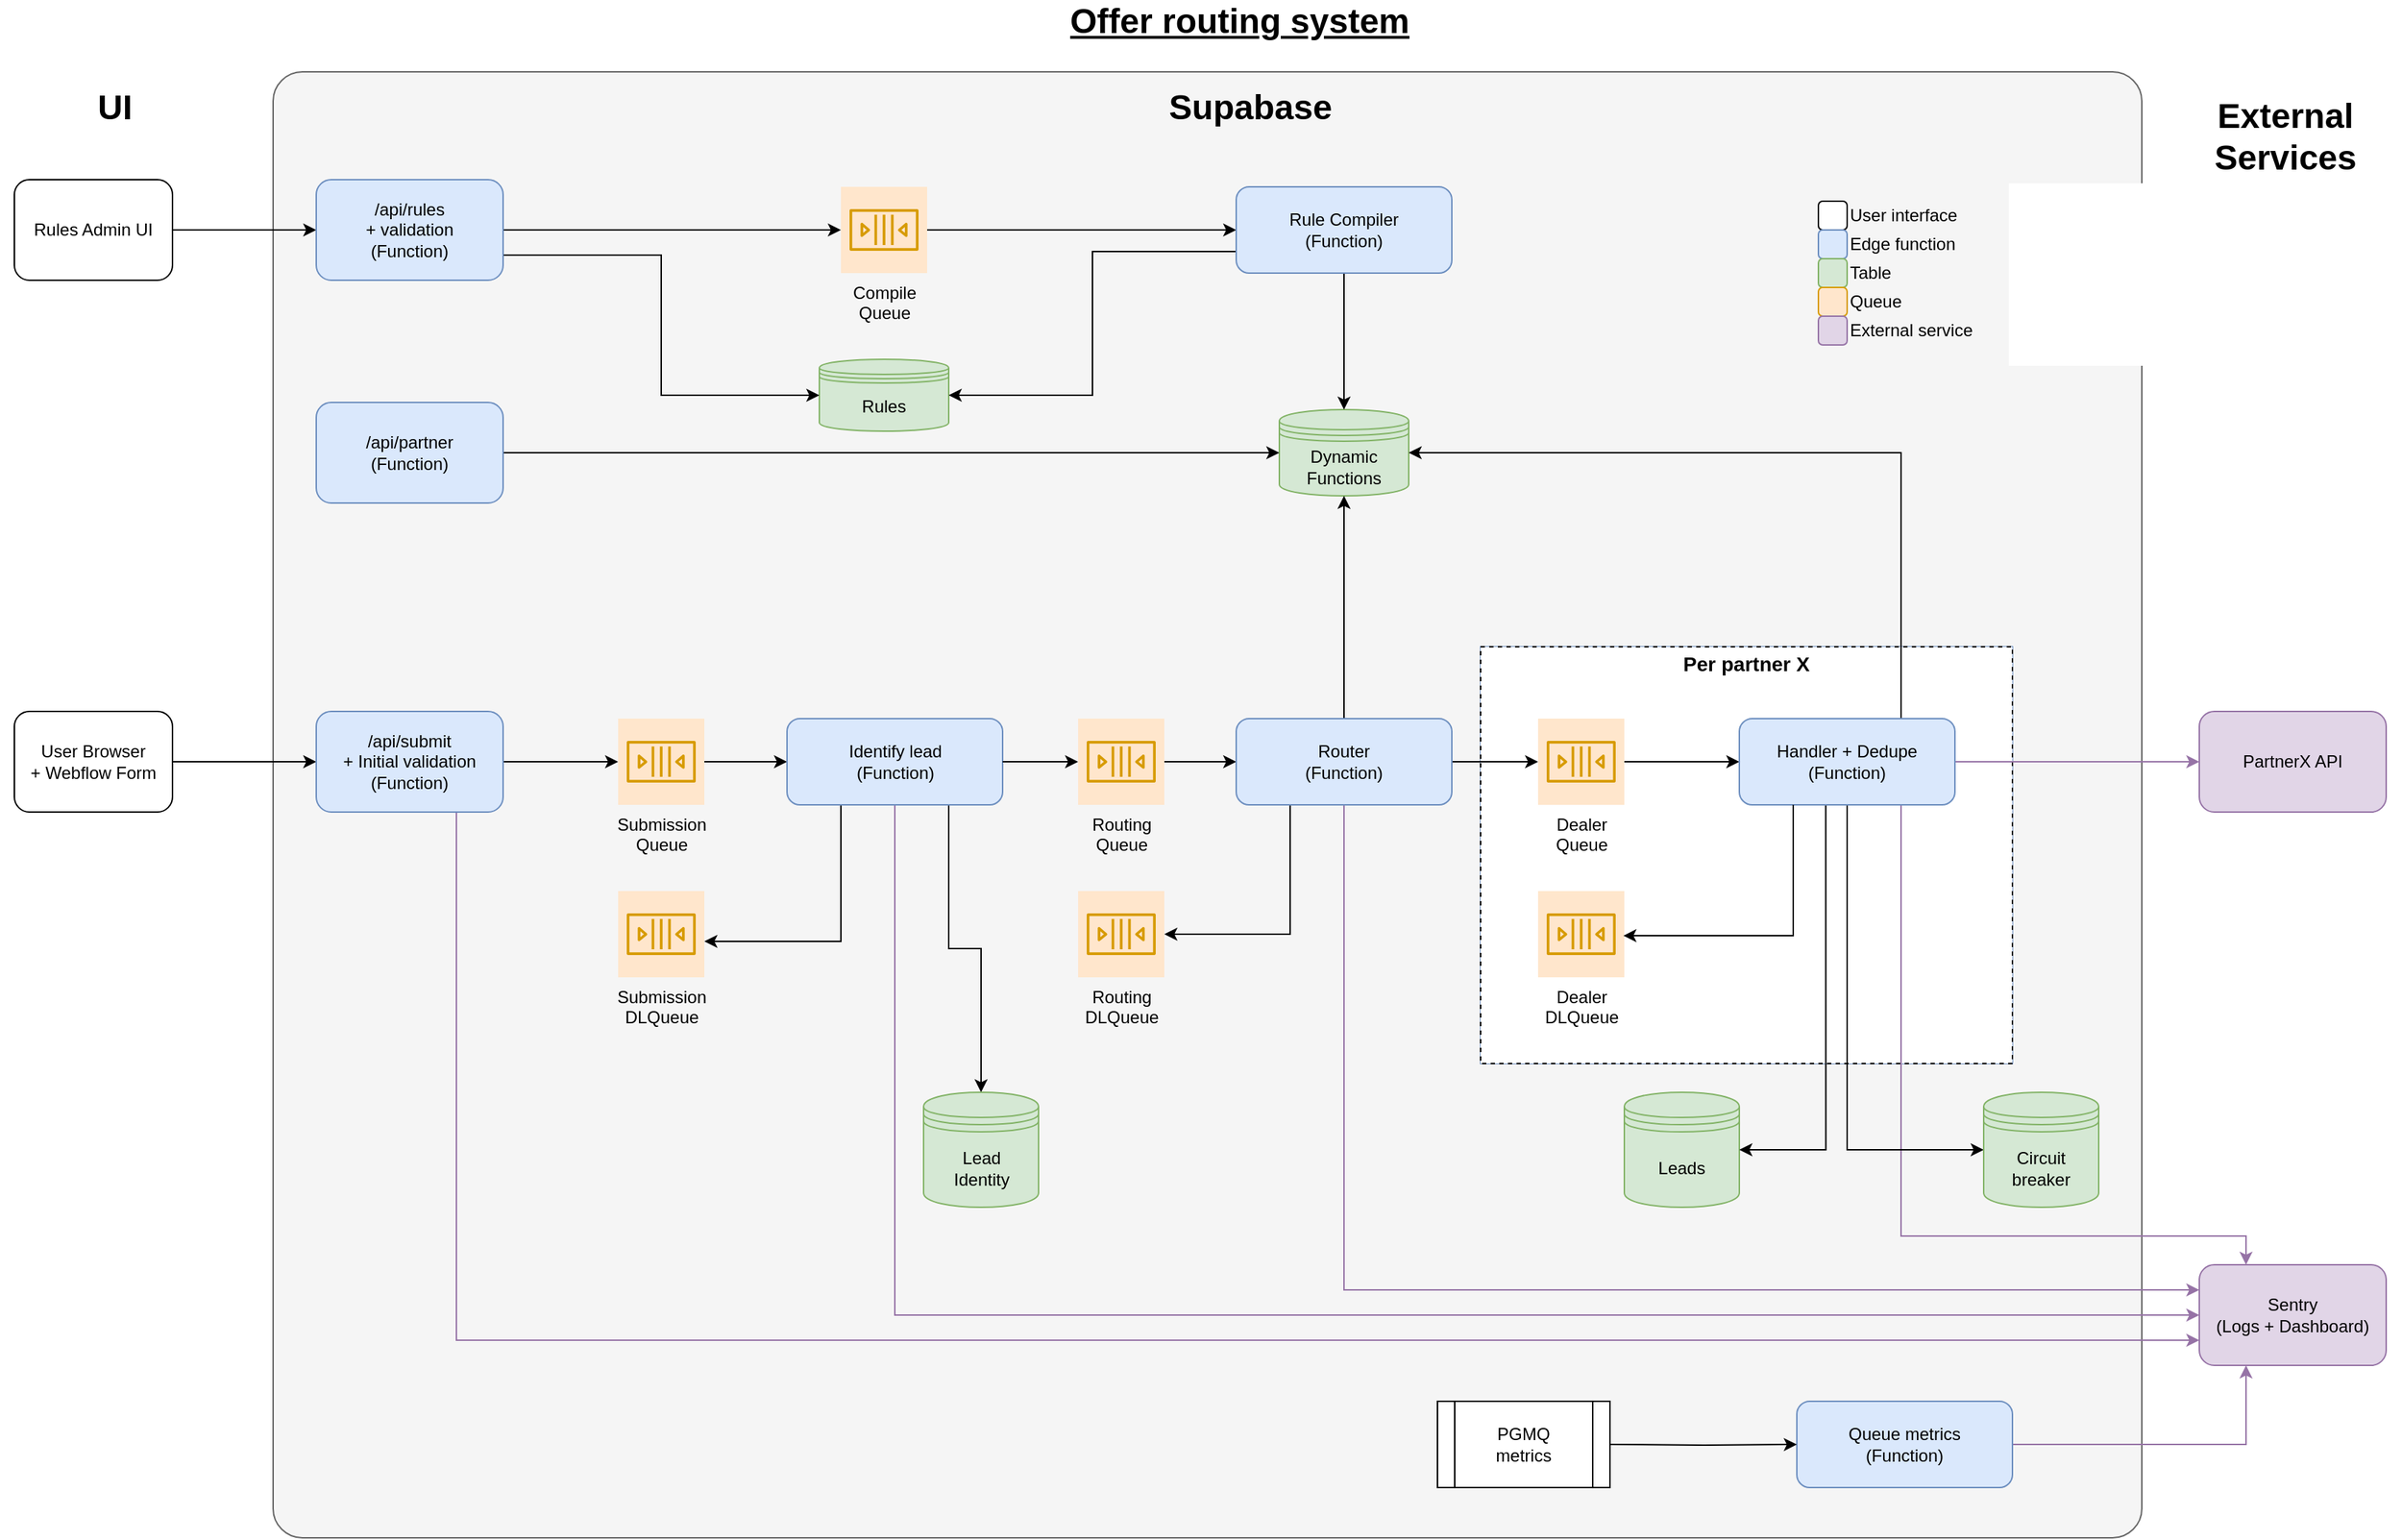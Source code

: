 <mxfile>
    <diagram name="Page-1" id="9eDeHBoRNc1jH9MRTDb2">
        <mxGraphModel dx="3625" dy="1785" grid="1" gridSize="10" guides="1" tooltips="1" connect="1" arrows="1" fold="1" page="1" pageScale="1" pageWidth="850" pageHeight="1100" math="0" shadow="0">
            <root>
                <mxCell id="0"/>
                <mxCell id="1" parent="0"/>
                <mxCell id="FHG9pHrHQT706ERKXKWO-1" value="" style="rounded=1;whiteSpace=wrap;html=1;arcSize=2;fillColor=#f5f5f5;fontColor=#333333;strokeColor=#666666;movable=0;resizable=0;rotatable=0;deletable=0;editable=0;locked=1;connectable=0;" parent="1" vertex="1">
                    <mxGeometry x="200" y="60" width="1300" height="1020" as="geometry"/>
                </mxCell>
                <mxCell id="FHG9pHrHQT706ERKXKWO-2" value="" style="group;fillColor=#dae8fc;strokeColor=#6c8ebf;" parent="1" vertex="1" connectable="0">
                    <mxGeometry x="1040" y="460" width="370" height="290" as="geometry"/>
                </mxCell>
                <mxCell id="FHG9pHrHQT706ERKXKWO-3" value="" style="rounded=0;whiteSpace=wrap;html=1;dashed=1;" parent="FHG9pHrHQT706ERKXKWO-2" vertex="1">
                    <mxGeometry width="370" height="290" as="geometry"/>
                </mxCell>
                <mxCell id="FHG9pHrHQT706ERKXKWO-4" value="Per partner X" style="text;html=1;align=center;verticalAlign=middle;whiteSpace=wrap;rounded=0;fontStyle=1;fontSize=14;" parent="FHG9pHrHQT706ERKXKWO-2" vertex="1">
                    <mxGeometry width="370" height="24.857" as="geometry"/>
                </mxCell>
                <mxCell id="FHG9pHrHQT706ERKXKWO-5" style="edgeStyle=orthogonalEdgeStyle;rounded=0;orthogonalLoop=1;jettySize=auto;html=1;exitX=1;exitY=0.5;exitDx=0;exitDy=0;entryX=0;entryY=0.5;entryDx=0;entryDy=0;" parent="1" source="FHG9pHrHQT706ERKXKWO-6" target="FHG9pHrHQT706ERKXKWO-10" edge="1">
                    <mxGeometry relative="1" as="geometry"/>
                </mxCell>
                <mxCell id="FHG9pHrHQT706ERKXKWO-6" value="User Browser&#xa;+ Webflow Form" style="rounded=1;whiteSpace=wrap;html=1;fontSize=12;" parent="1" vertex="1">
                    <mxGeometry x="20" y="505" width="110" height="70" as="geometry"/>
                </mxCell>
                <mxCell id="FHG9pHrHQT706ERKXKWO-7" style="rounded=0;orthogonalLoop=1;jettySize=auto;html=1;exitX=1;exitY=0.5;exitDx=0;exitDy=0;" parent="1" source="FHG9pHrHQT706ERKXKWO-10" target="FHG9pHrHQT706ERKXKWO-20" edge="1">
                    <mxGeometry relative="1" as="geometry">
                        <mxPoint x="440" y="540" as="targetPoint"/>
                    </mxGeometry>
                </mxCell>
                <mxCell id="FHG9pHrHQT706ERKXKWO-8" style="edgeStyle=orthogonalEdgeStyle;rounded=0;orthogonalLoop=1;jettySize=auto;html=1;exitX=0.75;exitY=1;exitDx=0;exitDy=0;entryX=0;entryY=0.75;entryDx=0;entryDy=0;fillColor=#e1d5e7;strokeColor=#9673a6;" parent="1" source="FHG9pHrHQT706ERKXKWO-10" target="FHG9pHrHQT706ERKXKWO-14" edge="1">
                    <mxGeometry relative="1" as="geometry"/>
                </mxCell>
                <mxCell id="FHG9pHrHQT706ERKXKWO-10" value="/api/submit&lt;div&gt;+ Initial validation&lt;br&gt;&lt;div&gt;(Function)&lt;/div&gt;&lt;/div&gt;" style="rounded=1;whiteSpace=wrap;html=1;fontSize=12;fillColor=#dae8fc;strokeColor=#6c8ebf;" parent="1" vertex="1">
                    <mxGeometry x="230" y="505" width="130" height="70" as="geometry"/>
                </mxCell>
                <mxCell id="FHG9pHrHQT706ERKXKWO-11" value="Leads" style="shape=datastore;whiteSpace=wrap;html=1;fontSize=12;fillColor=#d5e8d4;strokeColor=#82b366;" parent="1" vertex="1">
                    <mxGeometry x="1140" y="770" width="80" height="80" as="geometry"/>
                </mxCell>
                <mxCell id="FHG9pHrHQT706ERKXKWO-12" style="rounded=0;orthogonalLoop=1;jettySize=auto;html=1;entryX=0;entryY=0.5;entryDx=0;entryDy=0;" parent="1" source="FHG9pHrHQT706ERKXKWO-20" target="FHG9pHrHQT706ERKXKWO-19" edge="1">
                    <mxGeometry relative="1" as="geometry">
                        <mxPoint x="590" y="540" as="sourcePoint"/>
                    </mxGeometry>
                </mxCell>
                <mxCell id="FHG9pHrHQT706ERKXKWO-13" value="PartnerX API" style="rounded=1;whiteSpace=wrap;html=1;fontSize=12;fillColor=#e1d5e7;strokeColor=#9673a6;" parent="1" vertex="1">
                    <mxGeometry x="1540" y="505" width="130" height="70" as="geometry"/>
                </mxCell>
                <mxCell id="FHG9pHrHQT706ERKXKWO-14" value="Sentry&lt;div&gt;(Logs + Dashboard)&lt;/div&gt;" style="rounded=1;whiteSpace=wrap;html=1;fillColor=#e1d5e7;strokeColor=#9673a6;fontSize=12" parent="1" vertex="1">
                    <mxGeometry x="1540" y="890" width="130" height="70" as="geometry"/>
                </mxCell>
                <mxCell id="FHG9pHrHQT706ERKXKWO-15" style="edgeStyle=orthogonalEdgeStyle;rounded=0;orthogonalLoop=1;jettySize=auto;html=1;exitX=0.25;exitY=1;exitDx=0;exitDy=0;" parent="1" source="FHG9pHrHQT706ERKXKWO-19" target="FHG9pHrHQT706ERKXKWO-21" edge="1">
                    <mxGeometry relative="1" as="geometry">
                        <Array as="points">
                            <mxPoint x="595" y="665"/>
                        </Array>
                    </mxGeometry>
                </mxCell>
                <mxCell id="FHG9pHrHQT706ERKXKWO-16" style="edgeStyle=orthogonalEdgeStyle;rounded=0;orthogonalLoop=1;jettySize=auto;html=1;exitX=1;exitY=0.5;exitDx=0;exitDy=0;" parent="1" source="FHG9pHrHQT706ERKXKWO-53" target="FHG9pHrHQT706ERKXKWO-35" edge="1">
                    <mxGeometry relative="1" as="geometry"/>
                </mxCell>
                <mxCell id="FHG9pHrHQT706ERKXKWO-17" style="edgeStyle=orthogonalEdgeStyle;rounded=0;orthogonalLoop=1;jettySize=auto;html=1;exitX=0.5;exitY=1;exitDx=0;exitDy=0;entryX=0;entryY=0.5;entryDx=0;entryDy=0;fillColor=#e1d5e7;strokeColor=#9673a6;" parent="1" source="FHG9pHrHQT706ERKXKWO-19" target="FHG9pHrHQT706ERKXKWO-14" edge="1">
                    <mxGeometry relative="1" as="geometry"/>
                </mxCell>
                <mxCell id="FHG9pHrHQT706ERKXKWO-18" style="edgeStyle=orthogonalEdgeStyle;rounded=0;orthogonalLoop=1;jettySize=auto;html=1;exitX=0.75;exitY=1;exitDx=0;exitDy=0;entryX=0.5;entryY=0;entryDx=0;entryDy=0;" parent="1" source="FHG9pHrHQT706ERKXKWO-19" target="FHG9pHrHQT706ERKXKWO-48" edge="1">
                    <mxGeometry relative="1" as="geometry"/>
                </mxCell>
                <mxCell id="FHG9pHrHQT706ERKXKWO-19" value="Identify lead&lt;div&gt;(Function)&lt;/div&gt;" style="rounded=1;whiteSpace=wrap;html=1;fillColor=#dae8fc;strokeColor=#6c8ebf;" parent="1" vertex="1">
                    <mxGeometry x="557.5" y="510" width="150" height="60" as="geometry"/>
                </mxCell>
                <mxCell id="FHG9pHrHQT706ERKXKWO-20" value="Submission&lt;div&gt;Queue&lt;/div&gt;" style="sketch=0;outlineConnect=0;strokeColor=#d79b00;fillColor=#ffe6cc;dashed=0;verticalLabelPosition=bottom;verticalAlign=top;align=center;html=1;fontSize=12;fontStyle=0;aspect=fixed;shape=mxgraph.aws4.resourceIcon;resIcon=mxgraph.aws4.queue;" parent="1" vertex="1">
                    <mxGeometry x="440" y="510" width="60" height="60" as="geometry"/>
                </mxCell>
                <mxCell id="FHG9pHrHQT706ERKXKWO-21" value="Submission&lt;div&gt;DLQueue&lt;/div&gt;" style="sketch=0;outlineConnect=0;strokeColor=#d79b00;fillColor=#ffe6cc;dashed=0;verticalLabelPosition=bottom;verticalAlign=top;align=center;html=1;fontSize=12;fontStyle=0;aspect=fixed;shape=mxgraph.aws4.resourceIcon;resIcon=mxgraph.aws4.queue;" parent="1" vertex="1">
                    <mxGeometry x="440" y="630" width="60" height="60" as="geometry"/>
                </mxCell>
                <mxCell id="FHG9pHrHQT706ERKXKWO-22" value="Rules" style="shape=datastore;whiteSpace=wrap;html=1;fontSize=12;fillColor=#d5e8d4;strokeColor=#82b366;" parent="1" vertex="1">
                    <mxGeometry x="580" y="260" width="90" height="50" as="geometry"/>
                </mxCell>
                <mxCell id="FHG9pHrHQT706ERKXKWO-23" style="edgeStyle=orthogonalEdgeStyle;rounded=0;orthogonalLoop=1;jettySize=auto;html=1;exitX=1;exitY=0.5;exitDx=0;exitDy=0;entryX=0;entryY=0.5;entryDx=0;entryDy=0;" parent="1" source="FHG9pHrHQT706ERKXKWO-24" target="FHG9pHrHQT706ERKXKWO-27" edge="1">
                    <mxGeometry relative="1" as="geometry"/>
                </mxCell>
                <mxCell id="FHG9pHrHQT706ERKXKWO-24" value="Rules Admin UI" style="rounded=1;whiteSpace=wrap;html=1;fontSize=12;" parent="1" vertex="1">
                    <mxGeometry x="20" y="135" width="110" height="70" as="geometry"/>
                </mxCell>
                <mxCell id="FHG9pHrHQT706ERKXKWO-25" style="edgeStyle=orthogonalEdgeStyle;rounded=0;orthogonalLoop=1;jettySize=auto;html=1;exitX=1;exitY=0.75;exitDx=0;exitDy=0;entryX=0;entryY=0.5;entryDx=0;entryDy=0;" parent="1" source="FHG9pHrHQT706ERKXKWO-27" target="FHG9pHrHQT706ERKXKWO-22" edge="1">
                    <mxGeometry relative="1" as="geometry"/>
                </mxCell>
                <mxCell id="FHG9pHrHQT706ERKXKWO-26" style="edgeStyle=orthogonalEdgeStyle;rounded=0;orthogonalLoop=1;jettySize=auto;html=1;exitX=1;exitY=0.5;exitDx=0;exitDy=0;" parent="1" source="FHG9pHrHQT706ERKXKWO-27" target="FHG9pHrHQT706ERKXKWO-29" edge="1">
                    <mxGeometry relative="1" as="geometry"/>
                </mxCell>
                <mxCell id="FHG9pHrHQT706ERKXKWO-27" value="/api/rules&lt;div&gt;+ validation&lt;br&gt;&lt;div&gt;(Function)&lt;/div&gt;&lt;/div&gt;" style="rounded=1;whiteSpace=wrap;html=1;fontSize=12;fillColor=#dae8fc;strokeColor=#6c8ebf;" parent="1" vertex="1">
                    <mxGeometry x="230" y="135" width="130" height="70" as="geometry"/>
                </mxCell>
                <mxCell id="FHG9pHrHQT706ERKXKWO-28" style="edgeStyle=orthogonalEdgeStyle;rounded=0;orthogonalLoop=1;jettySize=auto;html=1;entryX=0;entryY=0.5;entryDx=0;entryDy=0;" parent="1" source="FHG9pHrHQT706ERKXKWO-29" target="FHG9pHrHQT706ERKXKWO-33" edge="1">
                    <mxGeometry relative="1" as="geometry"/>
                </mxCell>
                <mxCell id="FHG9pHrHQT706ERKXKWO-29" value="Compile&lt;div&gt;Queue&lt;/div&gt;" style="sketch=0;outlineConnect=0;strokeColor=#d79b00;fillColor=#ffe6cc;dashed=0;verticalLabelPosition=bottom;verticalAlign=top;align=center;html=1;fontSize=12;fontStyle=0;aspect=fixed;shape=mxgraph.aws4.resourceIcon;resIcon=mxgraph.aws4.queue;" parent="1" vertex="1">
                    <mxGeometry x="595" y="140" width="60" height="60" as="geometry"/>
                </mxCell>
                <mxCell id="FHG9pHrHQT706ERKXKWO-30" value="Dynamic&lt;div&gt;Functions&lt;/div&gt;" style="shape=datastore;whiteSpace=wrap;html=1;fontSize=12;fillColor=#d5e8d4;strokeColor=#82b366;" parent="1" vertex="1">
                    <mxGeometry x="900" y="295" width="90" height="60" as="geometry"/>
                </mxCell>
                <mxCell id="FHG9pHrHQT706ERKXKWO-31" style="edgeStyle=orthogonalEdgeStyle;rounded=0;orthogonalLoop=1;jettySize=auto;html=1;exitX=0;exitY=0.75;exitDx=0;exitDy=0;entryX=1;entryY=0.5;entryDx=0;entryDy=0;" parent="1" source="FHG9pHrHQT706ERKXKWO-33" target="FHG9pHrHQT706ERKXKWO-22" edge="1">
                    <mxGeometry relative="1" as="geometry"/>
                </mxCell>
                <mxCell id="FHG9pHrHQT706ERKXKWO-32" style="edgeStyle=orthogonalEdgeStyle;rounded=0;orthogonalLoop=1;jettySize=auto;html=1;exitX=0.5;exitY=1;exitDx=0;exitDy=0;entryX=0.5;entryY=0;entryDx=0;entryDy=0;" parent="1" source="FHG9pHrHQT706ERKXKWO-33" target="FHG9pHrHQT706ERKXKWO-30" edge="1">
                    <mxGeometry relative="1" as="geometry"/>
                </mxCell>
                <mxCell id="FHG9pHrHQT706ERKXKWO-33" value="Rule Compiler&lt;div&gt;(Function)&lt;/div&gt;" style="rounded=1;whiteSpace=wrap;html=1;fillColor=#dae8fc;strokeColor=#6c8ebf;" parent="1" vertex="1">
                    <mxGeometry x="870" y="140" width="150" height="60" as="geometry"/>
                </mxCell>
                <mxCell id="FHG9pHrHQT706ERKXKWO-34" style="edgeStyle=orthogonalEdgeStyle;rounded=0;orthogonalLoop=1;jettySize=auto;html=1;entryX=0;entryY=0.5;entryDx=0;entryDy=0;" parent="1" source="FHG9pHrHQT706ERKXKWO-35" target="FHG9pHrHQT706ERKXKWO-41" edge="1">
                    <mxGeometry relative="1" as="geometry"/>
                </mxCell>
                <mxCell id="FHG9pHrHQT706ERKXKWO-35" value="Dealer&lt;br&gt;&lt;div&gt;Queue&lt;/div&gt;" style="sketch=0;outlineConnect=0;strokeColor=#d79b00;fillColor=#ffe6cc;dashed=0;verticalLabelPosition=bottom;verticalAlign=top;align=center;html=1;fontSize=12;fontStyle=0;aspect=fixed;shape=mxgraph.aws4.resourceIcon;resIcon=mxgraph.aws4.queue;" parent="1" vertex="1">
                    <mxGeometry x="1080" y="510" width="60" height="60" as="geometry"/>
                </mxCell>
                <mxCell id="FHG9pHrHQT706ERKXKWO-36" value="Dealer&lt;br&gt;&lt;div&gt;DLQueue&lt;/div&gt;" style="sketch=0;outlineConnect=0;strokeColor=#d79b00;fillColor=#ffe6cc;dashed=0;verticalLabelPosition=bottom;verticalAlign=top;align=center;html=1;fontSize=12;fontStyle=0;aspect=fixed;shape=mxgraph.aws4.resourceIcon;resIcon=mxgraph.aws4.queue;" parent="1" vertex="1">
                    <mxGeometry x="1080" y="630" width="60" height="60" as="geometry"/>
                </mxCell>
                <mxCell id="FHG9pHrHQT706ERKXKWO-37" style="edgeStyle=orthogonalEdgeStyle;rounded=0;orthogonalLoop=1;jettySize=auto;html=1;exitX=1;exitY=0.5;exitDx=0;exitDy=0;entryX=0;entryY=0.5;entryDx=0;entryDy=0;fillColor=#e1d5e7;strokeColor=#9673a6;" parent="1" source="FHG9pHrHQT706ERKXKWO-41" target="FHG9pHrHQT706ERKXKWO-13" edge="1">
                    <mxGeometry relative="1" as="geometry"/>
                </mxCell>
                <mxCell id="FHG9pHrHQT706ERKXKWO-38" style="edgeStyle=orthogonalEdgeStyle;rounded=0;orthogonalLoop=1;jettySize=auto;html=1;exitX=0.75;exitY=1;exitDx=0;exitDy=0;entryX=0.25;entryY=0;entryDx=0;entryDy=0;fillColor=#e1d5e7;strokeColor=#9673a6;" parent="1" source="FHG9pHrHQT706ERKXKWO-41" target="FHG9pHrHQT706ERKXKWO-14" edge="1">
                    <mxGeometry relative="1" as="geometry">
                        <Array as="points">
                            <mxPoint x="1333" y="870"/>
                            <mxPoint x="1573" y="870"/>
                        </Array>
                    </mxGeometry>
                </mxCell>
                <mxCell id="FHG9pHrHQT706ERKXKWO-39" style="edgeStyle=orthogonalEdgeStyle;rounded=0;orthogonalLoop=1;jettySize=auto;html=1;exitX=0.5;exitY=1;exitDx=0;exitDy=0;entryX=0;entryY=0.5;entryDx=0;entryDy=0;" parent="1" source="FHG9pHrHQT706ERKXKWO-41" target="FHG9pHrHQT706ERKXKWO-56" edge="1">
                    <mxGeometry relative="1" as="geometry"/>
                </mxCell>
                <mxCell id="FHG9pHrHQT706ERKXKWO-40" style="edgeStyle=orthogonalEdgeStyle;rounded=0;orthogonalLoop=1;jettySize=auto;html=1;exitX=0.401;exitY=1.005;exitDx=0;exitDy=0;entryX=1;entryY=0.5;entryDx=0;entryDy=0;exitPerimeter=0;" parent="1" source="FHG9pHrHQT706ERKXKWO-41" target="FHG9pHrHQT706ERKXKWO-11" edge="1">
                    <mxGeometry relative="1" as="geometry"/>
                </mxCell>
                <mxCell id="-AXDvyKxRIpU5BXK8RGJ-16" style="edgeStyle=orthogonalEdgeStyle;rounded=0;orthogonalLoop=1;jettySize=auto;html=1;exitX=0.75;exitY=0;exitDx=0;exitDy=0;entryX=1;entryY=0.5;entryDx=0;entryDy=0;" parent="1" source="FHG9pHrHQT706ERKXKWO-41" target="FHG9pHrHQT706ERKXKWO-30" edge="1">
                    <mxGeometry relative="1" as="geometry"/>
                </mxCell>
                <mxCell id="FHG9pHrHQT706ERKXKWO-41" value="Handler + Dedupe&lt;br&gt;&lt;div&gt;(Function)&lt;/div&gt;" style="rounded=1;whiteSpace=wrap;html=1;fillColor=#dae8fc;strokeColor=#6c8ebf;" parent="1" vertex="1">
                    <mxGeometry x="1220" y="510" width="150" height="60" as="geometry"/>
                </mxCell>
                <mxCell id="FHG9pHrHQT706ERKXKWO-42" style="edgeStyle=orthogonalEdgeStyle;rounded=0;orthogonalLoop=1;jettySize=auto;html=1;exitX=0.25;exitY=1;exitDx=0;exitDy=0;entryX=0.989;entryY=0.517;entryDx=0;entryDy=0;entryPerimeter=0;" parent="1" source="FHG9pHrHQT706ERKXKWO-41" target="FHG9pHrHQT706ERKXKWO-36" edge="1">
                    <mxGeometry relative="1" as="geometry"/>
                </mxCell>
                <mxCell id="FHG9pHrHQT706ERKXKWO-43" value="Offer routing system" style="text;html=1;align=center;verticalAlign=middle;whiteSpace=wrap;rounded=0;fontSize=24;fontStyle=5" parent="1" vertex="1">
                    <mxGeometry x="560" y="10" width="625" height="30" as="geometry"/>
                </mxCell>
                <mxCell id="FHG9pHrHQT706ERKXKWO-44" style="edgeStyle=orthogonalEdgeStyle;rounded=0;orthogonalLoop=1;jettySize=auto;html=1;exitX=1;exitY=0.5;exitDx=0;exitDy=0;entryX=0.25;entryY=1;entryDx=0;entryDy=0;fillColor=#e1d5e7;strokeColor=#9673a6;" parent="1" source="FHG9pHrHQT706ERKXKWO-45" target="FHG9pHrHQT706ERKXKWO-14" edge="1">
                    <mxGeometry relative="1" as="geometry"/>
                </mxCell>
                <mxCell id="FHG9pHrHQT706ERKXKWO-45" value="Queue metrics&lt;br&gt;&lt;div&gt;(Function)&lt;/div&gt;" style="rounded=1;whiteSpace=wrap;html=1;fillColor=#dae8fc;strokeColor=#6c8ebf;" parent="1" vertex="1">
                    <mxGeometry x="1260" y="985" width="150" height="60" as="geometry"/>
                </mxCell>
                <mxCell id="FHG9pHrHQT706ERKXKWO-46" value="" style="edgeStyle=orthogonalEdgeStyle;rounded=0;orthogonalLoop=1;jettySize=auto;html=1;" parent="1" target="FHG9pHrHQT706ERKXKWO-45" edge="1">
                    <mxGeometry relative="1" as="geometry">
                        <mxPoint x="1130" y="1015" as="sourcePoint"/>
                    </mxGeometry>
                </mxCell>
                <mxCell id="FHG9pHrHQT706ERKXKWO-48" value="Lead&lt;div&gt;Identity&lt;/div&gt;" style="shape=datastore;whiteSpace=wrap;html=1;fontSize=12;fillColor=#d5e8d4;strokeColor=#82b366;" parent="1" vertex="1">
                    <mxGeometry x="652.5" y="770" width="80" height="80" as="geometry"/>
                </mxCell>
                <mxCell id="FHG9pHrHQT706ERKXKWO-49" value="" style="edgeStyle=orthogonalEdgeStyle;rounded=0;orthogonalLoop=1;jettySize=auto;html=1;exitX=1;exitY=0.5;exitDx=0;exitDy=0;" parent="1" source="FHG9pHrHQT706ERKXKWO-55" target="FHG9pHrHQT706ERKXKWO-53" edge="1">
                    <mxGeometry relative="1" as="geometry">
                        <mxPoint x="690" y="505" as="sourcePoint"/>
                        <mxPoint x="1240" y="540" as="targetPoint"/>
                    </mxGeometry>
                </mxCell>
                <mxCell id="FHG9pHrHQT706ERKXKWO-50" style="edgeStyle=orthogonalEdgeStyle;rounded=0;orthogonalLoop=1;jettySize=auto;html=1;exitX=0.5;exitY=0;exitDx=0;exitDy=0;entryX=0.5;entryY=1;entryDx=0;entryDy=0;" parent="1" source="FHG9pHrHQT706ERKXKWO-53" target="FHG9pHrHQT706ERKXKWO-30" edge="1">
                    <mxGeometry relative="1" as="geometry"/>
                </mxCell>
                <mxCell id="FHG9pHrHQT706ERKXKWO-51" style="edgeStyle=orthogonalEdgeStyle;rounded=0;orthogonalLoop=1;jettySize=auto;html=1;exitX=0.5;exitY=1;exitDx=0;exitDy=0;entryX=0;entryY=0.25;entryDx=0;entryDy=0;fillColor=#e1d5e7;strokeColor=#9673a6;" parent="1" source="FHG9pHrHQT706ERKXKWO-53" target="FHG9pHrHQT706ERKXKWO-14" edge="1">
                    <mxGeometry relative="1" as="geometry"/>
                </mxCell>
                <mxCell id="FHG9pHrHQT706ERKXKWO-52" style="edgeStyle=orthogonalEdgeStyle;rounded=0;orthogonalLoop=1;jettySize=auto;html=1;exitX=0.25;exitY=1;exitDx=0;exitDy=0;" parent="1" source="FHG9pHrHQT706ERKXKWO-53" target="FHG9pHrHQT706ERKXKWO-61" edge="1">
                    <mxGeometry relative="1" as="geometry">
                        <Array as="points">
                            <mxPoint x="908" y="660"/>
                        </Array>
                    </mxGeometry>
                </mxCell>
                <mxCell id="FHG9pHrHQT706ERKXKWO-53" value="Router&lt;div&gt;(Function)&lt;/div&gt;" style="rounded=1;whiteSpace=wrap;html=1;fillColor=#dae8fc;strokeColor=#6c8ebf;" parent="1" vertex="1">
                    <mxGeometry x="870" y="510" width="150" height="60" as="geometry"/>
                </mxCell>
                <mxCell id="FHG9pHrHQT706ERKXKWO-54" value="" style="edgeStyle=orthogonalEdgeStyle;rounded=0;orthogonalLoop=1;jettySize=auto;html=1;exitX=1;exitY=0.5;exitDx=0;exitDy=0;" parent="1" source="FHG9pHrHQT706ERKXKWO-19" target="FHG9pHrHQT706ERKXKWO-55" edge="1">
                    <mxGeometry relative="1" as="geometry">
                        <mxPoint x="708" y="540" as="sourcePoint"/>
                        <mxPoint x="910" y="575" as="targetPoint"/>
                    </mxGeometry>
                </mxCell>
                <mxCell id="FHG9pHrHQT706ERKXKWO-55" value="Routing&lt;div&gt;Queue&lt;/div&gt;" style="sketch=0;outlineConnect=0;strokeColor=#d79b00;fillColor=#ffe6cc;dashed=0;verticalLabelPosition=bottom;verticalAlign=top;align=center;html=1;fontSize=12;fontStyle=0;aspect=fixed;shape=mxgraph.aws4.resourceIcon;resIcon=mxgraph.aws4.queue;" parent="1" vertex="1">
                    <mxGeometry x="760" y="510" width="60" height="60" as="geometry"/>
                </mxCell>
                <mxCell id="FHG9pHrHQT706ERKXKWO-56" value="Circuit breaker" style="shape=datastore;whiteSpace=wrap;html=1;fontSize=12;fillColor=#d5e8d4;strokeColor=#82b366;" parent="1" vertex="1">
                    <mxGeometry x="1390" y="770" width="80" height="80" as="geometry"/>
                </mxCell>
                <mxCell id="FHG9pHrHQT706ERKXKWO-57" style="edgeStyle=orthogonalEdgeStyle;rounded=0;orthogonalLoop=1;jettySize=auto;html=1;exitX=0.5;exitY=1;exitDx=0;exitDy=0;" parent="1" source="FHG9pHrHQT706ERKXKWO-43" target="FHG9pHrHQT706ERKXKWO-43" edge="1">
                    <mxGeometry relative="1" as="geometry"/>
                </mxCell>
                <mxCell id="FHG9pHrHQT706ERKXKWO-58" value="Supabase" style="text;html=1;align=center;verticalAlign=middle;whiteSpace=wrap;rounded=0;fontSize=24;fontStyle=1" parent="1" vertex="1">
                    <mxGeometry x="720" y="70" width="320" height="30" as="geometry"/>
                </mxCell>
                <mxCell id="FHG9pHrHQT706ERKXKWO-59" value="UI" style="text;html=1;align=center;verticalAlign=middle;whiteSpace=wrap;rounded=0;fontSize=24;fontStyle=1" parent="1" vertex="1">
                    <mxGeometry x="10" y="70" width="160" height="30" as="geometry"/>
                </mxCell>
                <mxCell id="FHG9pHrHQT706ERKXKWO-60" value="External&lt;div&gt;Services&lt;/div&gt;" style="text;html=1;align=center;verticalAlign=middle;whiteSpace=wrap;rounded=0;fontSize=24;fontStyle=1" parent="1" vertex="1">
                    <mxGeometry x="1520" y="80" width="160" height="50" as="geometry"/>
                </mxCell>
                <mxCell id="FHG9pHrHQT706ERKXKWO-61" value="Routing&lt;div&gt;DLQueue&lt;/div&gt;" style="sketch=0;outlineConnect=0;strokeColor=#d79b00;fillColor=#ffe6cc;dashed=0;verticalLabelPosition=bottom;verticalAlign=top;align=center;html=1;fontSize=12;fontStyle=0;aspect=fixed;shape=mxgraph.aws4.resourceIcon;resIcon=mxgraph.aws4.queue;" parent="1" vertex="1">
                    <mxGeometry x="760" y="630" width="60" height="60" as="geometry"/>
                </mxCell>
                <mxCell id="-AXDvyKxRIpU5BXK8RGJ-9" value="PGMQ&lt;div&gt;metrics&lt;/div&gt;" style="shape=process;whiteSpace=wrap;html=1;backgroundOutline=1;" parent="1" vertex="1">
                    <mxGeometry x="1010" y="985" width="120" height="60" as="geometry"/>
                </mxCell>
                <mxCell id="-AXDvyKxRIpU5BXK8RGJ-14" style="edgeStyle=orthogonalEdgeStyle;rounded=0;orthogonalLoop=1;jettySize=auto;html=1;exitX=1;exitY=0.5;exitDx=0;exitDy=0;entryX=0;entryY=0.5;entryDx=0;entryDy=0;" parent="1" source="-AXDvyKxRIpU5BXK8RGJ-13" target="FHG9pHrHQT706ERKXKWO-30" edge="1">
                    <mxGeometry relative="1" as="geometry"/>
                </mxCell>
                <mxCell id="-AXDvyKxRIpU5BXK8RGJ-13" value="/api/partner&lt;div&gt;&lt;div&gt;(Function)&lt;/div&gt;&lt;/div&gt;" style="rounded=1;whiteSpace=wrap;html=1;fontSize=12;fillColor=#dae8fc;strokeColor=#6c8ebf;" parent="1" vertex="1">
                    <mxGeometry x="230" y="290" width="130" height="70" as="geometry"/>
                </mxCell>
                <mxCell id="-AXDvyKxRIpU5BXK8RGJ-15" value="" style="group" parent="1" vertex="1" connectable="0">
                    <mxGeometry x="1275" y="150" width="155" height="100" as="geometry"/>
                </mxCell>
                <mxCell id="FHG9pHrHQT706ERKXKWO-63" value="" style="group" parent="-AXDvyKxRIpU5BXK8RGJ-15" vertex="1" connectable="0">
                    <mxGeometry width="155" height="20" as="geometry"/>
                </mxCell>
                <mxCell id="FHG9pHrHQT706ERKXKWO-64" value="" style="rounded=1;whiteSpace=wrap;html=1;" parent="FHG9pHrHQT706ERKXKWO-63" vertex="1">
                    <mxGeometry width="20" height="20" as="geometry"/>
                </mxCell>
                <mxCell id="FHG9pHrHQT706ERKXKWO-65" value="User interface" style="text;html=1;align=left;verticalAlign=middle;whiteSpace=wrap;rounded=0;" parent="FHG9pHrHQT706ERKXKWO-63" vertex="1">
                    <mxGeometry x="20" width="135" height="20" as="geometry"/>
                </mxCell>
                <mxCell id="FHG9pHrHQT706ERKXKWO-66" value="" style="group" parent="-AXDvyKxRIpU5BXK8RGJ-15" vertex="1" connectable="0">
                    <mxGeometry y="20" width="155" height="20" as="geometry"/>
                </mxCell>
                <mxCell id="FHG9pHrHQT706ERKXKWO-67" value="" style="rounded=1;whiteSpace=wrap;html=1;fillColor=#dae8fc;strokeColor=#6c8ebf;" parent="FHG9pHrHQT706ERKXKWO-66" vertex="1">
                    <mxGeometry width="20" height="20" as="geometry"/>
                </mxCell>
                <mxCell id="FHG9pHrHQT706ERKXKWO-68" value="Edge function" style="text;html=1;align=left;verticalAlign=middle;whiteSpace=wrap;rounded=0;" parent="FHG9pHrHQT706ERKXKWO-66" vertex="1">
                    <mxGeometry x="20" width="135" height="20" as="geometry"/>
                </mxCell>
                <mxCell id="FHG9pHrHQT706ERKXKWO-69" value="" style="group" parent="-AXDvyKxRIpU5BXK8RGJ-15" vertex="1" connectable="0">
                    <mxGeometry y="40" width="155" height="20" as="geometry"/>
                </mxCell>
                <mxCell id="FHG9pHrHQT706ERKXKWO-70" value="" style="rounded=1;whiteSpace=wrap;html=1;fillColor=#d5e8d4;strokeColor=#82b366;" parent="FHG9pHrHQT706ERKXKWO-69" vertex="1">
                    <mxGeometry width="20" height="20" as="geometry"/>
                </mxCell>
                <mxCell id="FHG9pHrHQT706ERKXKWO-71" value="Table" style="text;html=1;align=left;verticalAlign=middle;whiteSpace=wrap;rounded=0;" parent="FHG9pHrHQT706ERKXKWO-69" vertex="1">
                    <mxGeometry x="20" width="135" height="20" as="geometry"/>
                </mxCell>
                <mxCell id="FHG9pHrHQT706ERKXKWO-72" value="" style="group" parent="-AXDvyKxRIpU5BXK8RGJ-15" vertex="1" connectable="0">
                    <mxGeometry y="60" width="155" height="20" as="geometry"/>
                </mxCell>
                <mxCell id="FHG9pHrHQT706ERKXKWO-73" value="" style="rounded=1;whiteSpace=wrap;html=1;fillColor=#ffe6cc;strokeColor=#d79b00;" parent="FHG9pHrHQT706ERKXKWO-72" vertex="1">
                    <mxGeometry width="20" height="20" as="geometry"/>
                </mxCell>
                <mxCell id="FHG9pHrHQT706ERKXKWO-74" value="Queue" style="text;html=1;align=left;verticalAlign=middle;whiteSpace=wrap;rounded=0;" parent="FHG9pHrHQT706ERKXKWO-72" vertex="1">
                    <mxGeometry x="20" width="135" height="20" as="geometry"/>
                </mxCell>
                <mxCell id="FHG9pHrHQT706ERKXKWO-75" value="" style="group" parent="-AXDvyKxRIpU5BXK8RGJ-15" vertex="1" connectable="0">
                    <mxGeometry y="80" width="155" height="20" as="geometry"/>
                </mxCell>
                <mxCell id="FHG9pHrHQT706ERKXKWO-76" value="" style="rounded=1;whiteSpace=wrap;html=1;fillColor=#e1d5e7;strokeColor=#9673a6;" parent="FHG9pHrHQT706ERKXKWO-75" vertex="1">
                    <mxGeometry width="20" height="20" as="geometry"/>
                </mxCell>
                <mxCell id="FHG9pHrHQT706ERKXKWO-77" value="External service" style="text;html=1;align=left;verticalAlign=middle;whiteSpace=wrap;rounded=0;" parent="FHG9pHrHQT706ERKXKWO-75" vertex="1">
                    <mxGeometry x="20" width="135" height="20" as="geometry"/>
                </mxCell>
            </root>
        </mxGraphModel>
    </diagram>
</mxfile>